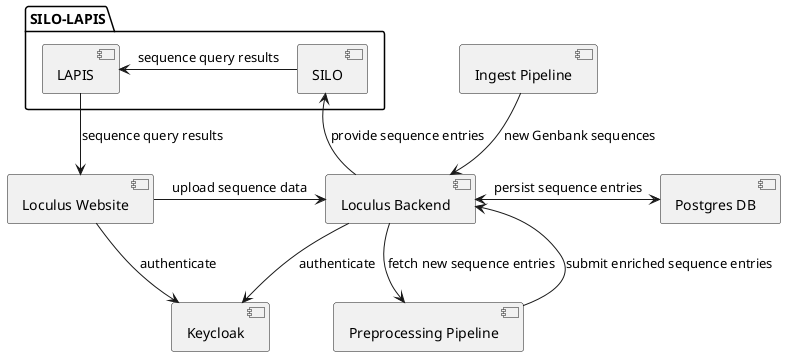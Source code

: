 @startuml

folder SILO-LAPIS {
    component SILO
    component LAPIS
}

component "Loculus Website" as Website
component "Loculus Backend" as Backend
component "Postgres DB" as Postgres

component "Preprocessing Pipeline" as Preprocessing
component "Ingest Pipeline" as Ingest

component Keycloak

Website --> Keycloak : authenticate
Backend --> Keycloak : authenticate

Website -> Backend : upload sequence data
Backend <-> Postgres : persist sequence entries
Backend --> Preprocessing : fetch new sequence entries
Backend <-- Preprocessing : submit enriched sequence entries
Ingest --> Backend : new Genbank sequences

SILO <-- Backend : provide sequence entries
LAPIS --> Website : sequence query results
LAPIS <- SILO : sequence query results

@enduml
